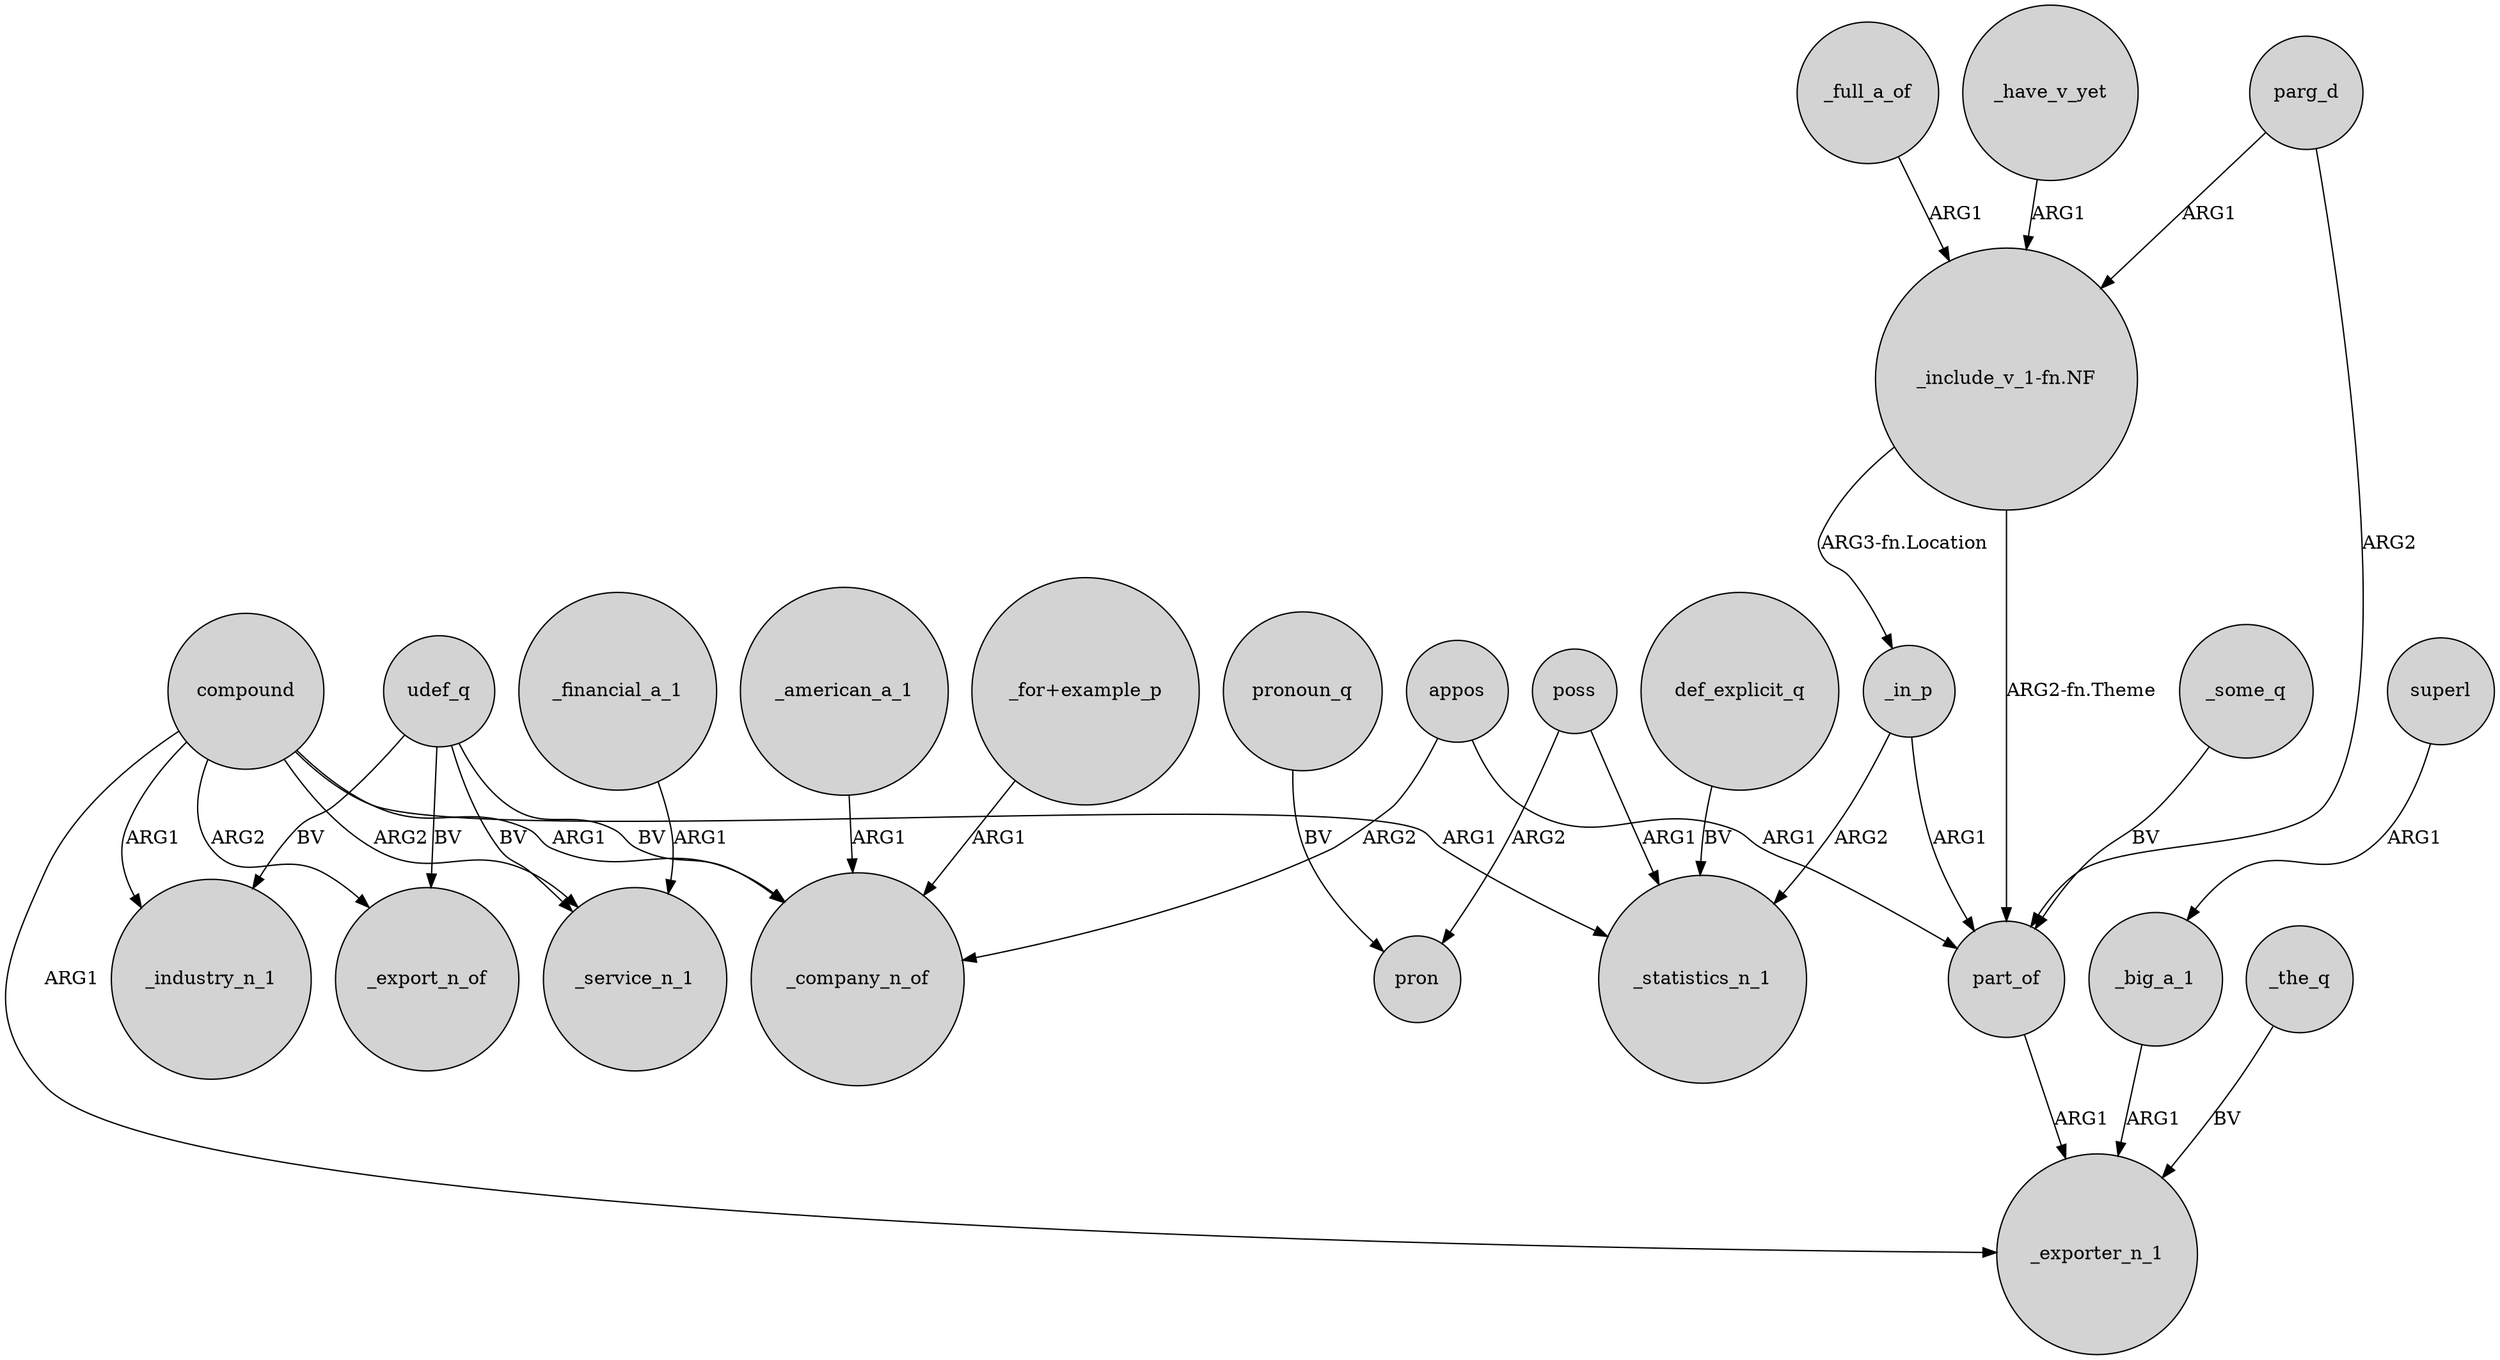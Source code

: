 digraph {
	node [shape=circle style=filled]
	part_of -> _exporter_n_1 [label=ARG1]
	_american_a_1 -> _company_n_of [label=ARG1]
	compound -> _service_n_1 [label=ARG2]
	_have_v_yet -> "_include_v_1-fn.NF" [label=ARG1]
	poss -> pron [label=ARG2]
	_in_p -> _statistics_n_1 [label=ARG2]
	poss -> _statistics_n_1 [label=ARG1]
	compound -> _industry_n_1 [label=ARG1]
	_big_a_1 -> _exporter_n_1 [label=ARG1]
	_financial_a_1 -> _service_n_1 [label=ARG1]
	appos -> part_of [label=ARG1]
	_some_q -> part_of [label=BV]
	compound -> _company_n_of [label=ARG1]
	pronoun_q -> pron [label=BV]
	compound -> _statistics_n_1 [label=ARG1]
	compound -> _exporter_n_1 [label=ARG1]
	udef_q -> _service_n_1 [label=BV]
	appos -> _company_n_of [label=ARG2]
	"_for+example_p" -> _company_n_of [label=ARG1]
	_in_p -> part_of [label=ARG1]
	_full_a_of -> "_include_v_1-fn.NF" [label=ARG1]
	udef_q -> _export_n_of [label=BV]
	"_include_v_1-fn.NF" -> part_of [label="ARG2-fn.Theme"]
	parg_d -> part_of [label=ARG2]
	udef_q -> _company_n_of [label=BV]
	superl -> _big_a_1 [label=ARG1]
	def_explicit_q -> _statistics_n_1 [label=BV]
	udef_q -> _industry_n_1 [label=BV]
	parg_d -> "_include_v_1-fn.NF" [label=ARG1]
	_the_q -> _exporter_n_1 [label=BV]
	compound -> _export_n_of [label=ARG2]
	"_include_v_1-fn.NF" -> _in_p [label="ARG3-fn.Location"]
}
